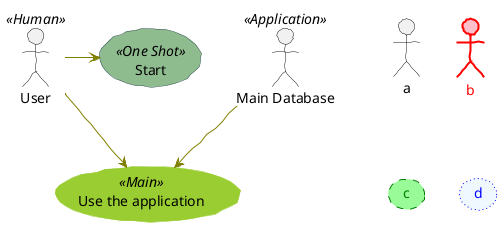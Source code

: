 @startuml

skinparam handwritten true

skinparam usecase {
BackgroundColor DarkSeaGreen
BorderColor DarkSlateGray

BackgroundColor<< Main >> YellowGreen
BorderColor<< Main >> YellowGreen

ArrowColor Olive
ActorBorderColor black
ActorFontName Courier

ActorBackgroundColor<< Human >> Gold
}

User << Human >>
:Main Database: as MySql << Application >>
(Start) << One Shot >>
(Use the application) as (Use) << Main >>

User -> (Start)
User --> (Use)

MySql --> (Use)
actor a
actor b #pink;line:red;line.bold;text:red
usecase c #palegreen;line:green;line.dashed;text:green
usecase d #aliceblue;line:blue;line.dotted;text:blue
skinparam class {
BackgroundColor PaleGreen
ArrowColor SeaGreen
BorderColor SpringGreen
BackgroundColor<<Foo>> Wheat
BorderColor<<Foo>> Tomato
}


@enduml

